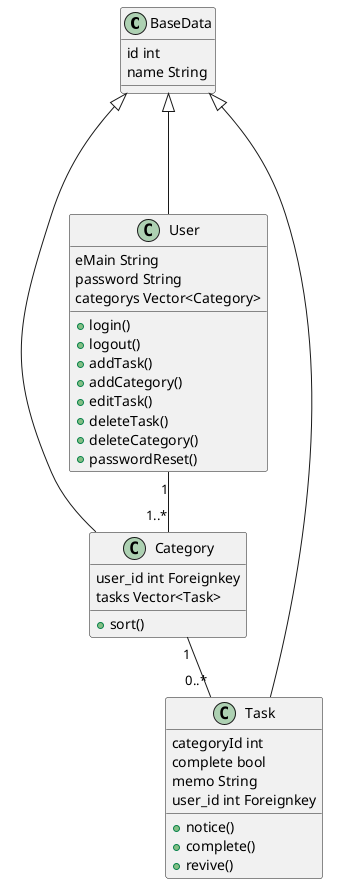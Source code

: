 @startuml
class BaseData{
    id int
    name String
}

class Category {
    user_id int Foreignkey
    tasks Vector<Task>
    +sort()
}

class User{
    eMain String
    password String
    categorys Vector<Category>

    +login()
    +logout()
    +addTask()
    +addCategory()
    +editTask()
    +deleteTask()
    +deleteCategory()
    +passwordReset()
}

class Task{
    categoryId int
    complete bool
    memo String
    user_id int Foreignkey

    +notice()
    +complete()
    +revive()
}

BaseData<|---- Category
BaseData<|-- User
BaseData<|---- Task

User "1" -- "1..*" Category
Category "1" -- "0..*" Task

@enduml
